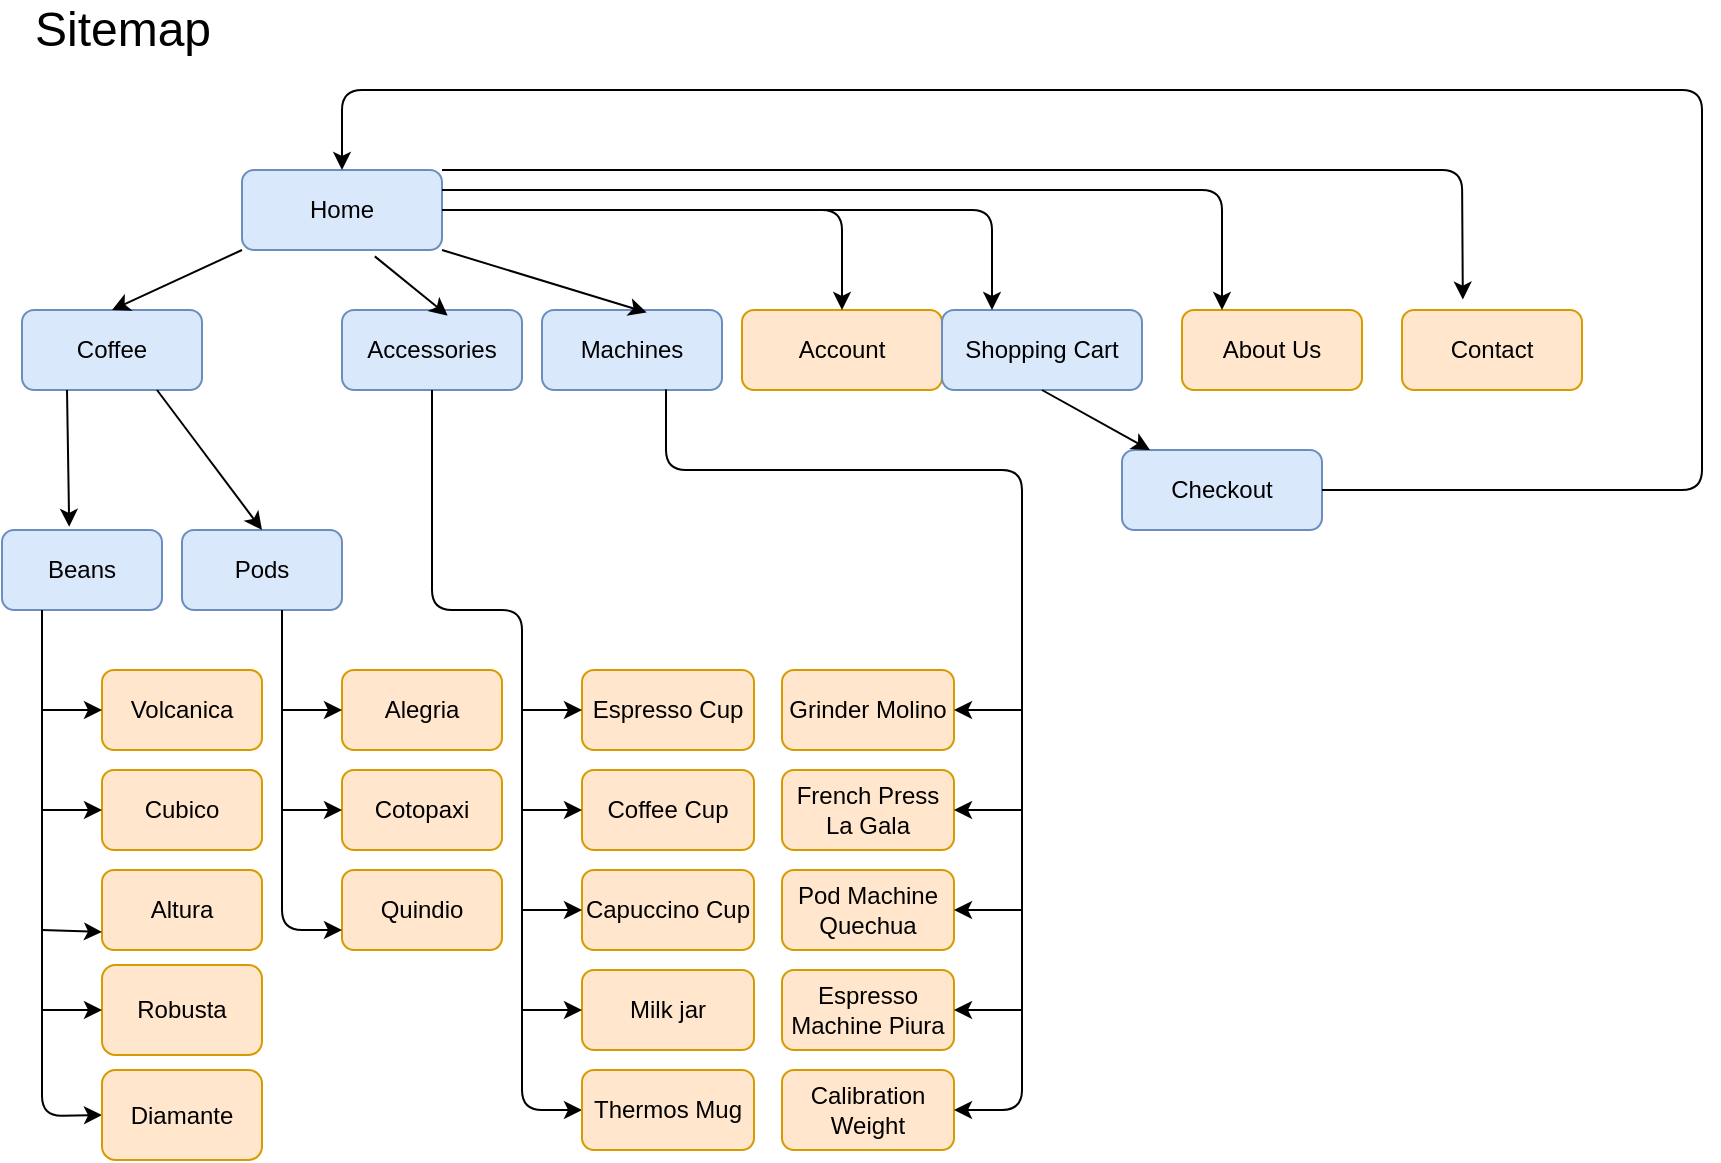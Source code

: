 <mxfile version="13.6.2" type="device"><diagram id="-ktcdLmEwKxKfZ-7KV3q" name="Page-1"><mxGraphModel dx="998" dy="548" grid="1" gridSize="10" guides="1" tooltips="1" connect="1" arrows="1" fold="1" page="1" pageScale="1" pageWidth="827" pageHeight="1169" math="0" shadow="0"><root><mxCell id="0"/><mxCell id="1" parent="0"/><mxCell id="hET1MDf63x7qR1WGXFxS-1" value="Home" style="rounded=1;whiteSpace=wrap;html=1;fillColor=#dae8fc;strokeColor=#6c8ebf;" parent="1" vertex="1"><mxGeometry x="130" y="100" width="100" height="40" as="geometry"/></mxCell><mxCell id="hET1MDf63x7qR1WGXFxS-2" value="Coffee" style="rounded=1;whiteSpace=wrap;html=1;fillColor=#dae8fc;strokeColor=#6c8ebf;" parent="1" vertex="1"><mxGeometry x="20" y="170" width="90" height="40" as="geometry"/></mxCell><mxCell id="hET1MDf63x7qR1WGXFxS-4" value="Accessories" style="rounded=1;whiteSpace=wrap;html=1;fillColor=#dae8fc;strokeColor=#6c8ebf;" parent="1" vertex="1"><mxGeometry x="180" y="170" width="90" height="40" as="geometry"/></mxCell><mxCell id="hET1MDf63x7qR1WGXFxS-5" value="Account" style="rounded=1;whiteSpace=wrap;html=1;fillColor=#ffe6cc;strokeColor=#d79b00;" parent="1" vertex="1"><mxGeometry x="380" y="170" width="100" height="40" as="geometry"/></mxCell><mxCell id="hET1MDf63x7qR1WGXFxS-6" value="Shopping Cart" style="rounded=1;whiteSpace=wrap;html=1;fillColor=#dae8fc;strokeColor=#6c8ebf;" parent="1" vertex="1"><mxGeometry x="480" y="170" width="100" height="40" as="geometry"/></mxCell><mxCell id="hET1MDf63x7qR1WGXFxS-7" value="Checkout" style="rounded=1;whiteSpace=wrap;html=1;fillColor=#dae8fc;strokeColor=#6c8ebf;" parent="1" vertex="1"><mxGeometry x="570" y="240" width="100" height="40" as="geometry"/></mxCell><mxCell id="hET1MDf63x7qR1WGXFxS-8" value="About Us" style="rounded=1;whiteSpace=wrap;html=1;fillColor=#ffe6cc;strokeColor=#d79b00;" parent="1" vertex="1"><mxGeometry x="600" y="170" width="90" height="40" as="geometry"/></mxCell><mxCell id="hET1MDf63x7qR1WGXFxS-9" value="Contact" style="rounded=1;whiteSpace=wrap;html=1;fillColor=#ffe6cc;strokeColor=#d79b00;" parent="1" vertex="1"><mxGeometry x="710" y="170" width="90" height="40" as="geometry"/></mxCell><mxCell id="hET1MDf63x7qR1WGXFxS-10" value="Beans" style="rounded=1;whiteSpace=wrap;html=1;fillColor=#dae8fc;strokeColor=#6c8ebf;" parent="1" vertex="1"><mxGeometry x="10" y="280" width="80" height="40" as="geometry"/></mxCell><mxCell id="hET1MDf63x7qR1WGXFxS-11" value="Pods" style="rounded=1;whiteSpace=wrap;html=1;fillColor=#dae8fc;strokeColor=#6c8ebf;" parent="1" vertex="1"><mxGeometry x="100" y="280" width="80" height="40" as="geometry"/></mxCell><mxCell id="hET1MDf63x7qR1WGXFxS-12" value="" style="endArrow=classic;html=1;exitX=0;exitY=1;exitDx=0;exitDy=0;entryX=0.5;entryY=0;entryDx=0;entryDy=0;" parent="1" source="hET1MDf63x7qR1WGXFxS-1" target="hET1MDf63x7qR1WGXFxS-2" edge="1"><mxGeometry width="50" height="50" relative="1" as="geometry"><mxPoint x="390" y="310" as="sourcePoint"/><mxPoint x="440" y="260" as="targetPoint"/></mxGeometry></mxCell><mxCell id="hET1MDf63x7qR1WGXFxS-14" value="" style="endArrow=classic;html=1;exitX=0.664;exitY=1.08;exitDx=0;exitDy=0;entryX=0.587;entryY=0.07;entryDx=0;entryDy=0;entryPerimeter=0;exitPerimeter=0;" parent="1" source="hET1MDf63x7qR1WGXFxS-1" edge="1" target="hET1MDf63x7qR1WGXFxS-4"><mxGeometry width="50" height="50" relative="1" as="geometry"><mxPoint x="390" y="310" as="sourcePoint"/><mxPoint x="300" y="170" as="targetPoint"/><Array as="points"/></mxGeometry></mxCell><mxCell id="hET1MDf63x7qR1WGXFxS-15" value="" style="endArrow=classic;html=1;exitX=1;exitY=0.5;exitDx=0;exitDy=0;entryX=0.5;entryY=0;entryDx=0;entryDy=0;" parent="1" source="hET1MDf63x7qR1WGXFxS-1" edge="1" target="hET1MDf63x7qR1WGXFxS-5"><mxGeometry width="50" height="50" relative="1" as="geometry"><mxPoint x="390" y="310" as="sourcePoint"/><mxPoint x="380" y="167" as="targetPoint"/><Array as="points"><mxPoint x="430" y="120"/></Array></mxGeometry></mxCell><mxCell id="hET1MDf63x7qR1WGXFxS-16" value="" style="endArrow=classic;html=1;entryX=0.338;entryY=-0.13;entryDx=0;entryDy=0;entryPerimeter=0;" parent="1" target="hET1MDf63x7qR1WGXFxS-9" edge="1"><mxGeometry width="50" height="50" relative="1" as="geometry"><mxPoint x="230" y="100" as="sourcePoint"/><mxPoint x="780" y="100" as="targetPoint"/><Array as="points"><mxPoint x="740" y="100"/></Array></mxGeometry></mxCell><mxCell id="hET1MDf63x7qR1WGXFxS-17" value="" style="endArrow=classic;html=1;exitX=1;exitY=0.25;exitDx=0;exitDy=0;" parent="1" source="hET1MDf63x7qR1WGXFxS-1" edge="1"><mxGeometry width="50" height="50" relative="1" as="geometry"><mxPoint x="390" y="310" as="sourcePoint"/><mxPoint x="620" y="170" as="targetPoint"/><Array as="points"><mxPoint x="620" y="110"/></Array></mxGeometry></mxCell><mxCell id="hET1MDf63x7qR1WGXFxS-18" value="" style="endArrow=classic;html=1;exitX=1;exitY=0.5;exitDx=0;exitDy=0;entryX=0.25;entryY=0;entryDx=0;entryDy=0;" parent="1" source="hET1MDf63x7qR1WGXFxS-1" target="hET1MDf63x7qR1WGXFxS-6" edge="1"><mxGeometry width="50" height="50" relative="1" as="geometry"><mxPoint x="390" y="310" as="sourcePoint"/><mxPoint x="550" y="120" as="targetPoint"/><Array as="points"><mxPoint x="505" y="120"/></Array></mxGeometry></mxCell><mxCell id="hET1MDf63x7qR1WGXFxS-19" value="" style="endArrow=classic;html=1;exitX=0.5;exitY=1;exitDx=0;exitDy=0;" parent="1" source="hET1MDf63x7qR1WGXFxS-6" target="hET1MDf63x7qR1WGXFxS-7" edge="1"><mxGeometry width="50" height="50" relative="1" as="geometry"><mxPoint x="390" y="310" as="sourcePoint"/><mxPoint x="440" y="260" as="targetPoint"/></mxGeometry></mxCell><mxCell id="hET1MDf63x7qR1WGXFxS-20" value="" style="endArrow=classic;html=1;exitX=0.25;exitY=1;exitDx=0;exitDy=0;entryX=0.42;entryY=-0.04;entryDx=0;entryDy=0;entryPerimeter=0;" parent="1" source="hET1MDf63x7qR1WGXFxS-2" target="hET1MDf63x7qR1WGXFxS-10" edge="1"><mxGeometry width="50" height="50" relative="1" as="geometry"><mxPoint x="390" y="310" as="sourcePoint"/><mxPoint x="440" y="260" as="targetPoint"/></mxGeometry></mxCell><mxCell id="hET1MDf63x7qR1WGXFxS-21" value="" style="endArrow=classic;html=1;exitX=0.75;exitY=1;exitDx=0;exitDy=0;entryX=0.5;entryY=0;entryDx=0;entryDy=0;" parent="1" source="hET1MDf63x7qR1WGXFxS-2" target="hET1MDf63x7qR1WGXFxS-11" edge="1"><mxGeometry width="50" height="50" relative="1" as="geometry"><mxPoint x="390" y="310" as="sourcePoint"/><mxPoint x="440" y="260" as="targetPoint"/></mxGeometry></mxCell><mxCell id="hET1MDf63x7qR1WGXFxS-28" value="Volcanica" style="rounded=1;whiteSpace=wrap;html=1;fillColor=#ffe6cc;strokeColor=#d79b00;" parent="1" vertex="1"><mxGeometry x="60" y="350" width="80" height="40" as="geometry"/></mxCell><mxCell id="hET1MDf63x7qR1WGXFxS-29" value="Cubico" style="rounded=1;whiteSpace=wrap;html=1;fillColor=#ffe6cc;strokeColor=#d79b00;" parent="1" vertex="1"><mxGeometry x="60" y="400" width="80" height="40" as="geometry"/></mxCell><mxCell id="hET1MDf63x7qR1WGXFxS-30" value="Altura" style="rounded=1;whiteSpace=wrap;html=1;fillColor=#ffe6cc;strokeColor=#d79b00;" parent="1" vertex="1"><mxGeometry x="60" y="450" width="80" height="40" as="geometry"/></mxCell><mxCell id="hET1MDf63x7qR1WGXFxS-31" value="Robusta" style="rounded=1;whiteSpace=wrap;html=1;fillColor=#ffe6cc;strokeColor=#d79b00;" parent="1" vertex="1"><mxGeometry x="60" y="497.5" width="80" height="45" as="geometry"/></mxCell><mxCell id="hET1MDf63x7qR1WGXFxS-32" value="" style="endArrow=classic;html=1;exitX=0.25;exitY=1;exitDx=0;exitDy=0;entryX=0;entryY=0.5;entryDx=0;entryDy=0;" parent="1" source="hET1MDf63x7qR1WGXFxS-10" target="1fekSlbMH4kqLGk3wrUo-1" edge="1"><mxGeometry width="50" height="50" relative="1" as="geometry"><mxPoint x="390" y="470" as="sourcePoint"/><mxPoint x="30" y="530" as="targetPoint"/><Array as="points"><mxPoint x="30" y="350"/><mxPoint x="30" y="573"/></Array></mxGeometry></mxCell><mxCell id="hET1MDf63x7qR1WGXFxS-33" value="" style="endArrow=classic;html=1;" parent="1" edge="1"><mxGeometry width="50" height="50" relative="1" as="geometry"><mxPoint x="30" y="480" as="sourcePoint"/><mxPoint x="60" y="481" as="targetPoint"/></mxGeometry></mxCell><mxCell id="hET1MDf63x7qR1WGXFxS-34" value="" style="endArrow=classic;html=1;" parent="1" edge="1"><mxGeometry width="50" height="50" relative="1" as="geometry"><mxPoint x="30" y="420" as="sourcePoint"/><mxPoint x="60" y="420" as="targetPoint"/></mxGeometry></mxCell><mxCell id="hET1MDf63x7qR1WGXFxS-35" value="" style="endArrow=classic;html=1;entryX=0;entryY=0.5;entryDx=0;entryDy=0;" parent="1" target="hET1MDf63x7qR1WGXFxS-28" edge="1"><mxGeometry width="50" height="50" relative="1" as="geometry"><mxPoint x="30" y="370" as="sourcePoint"/><mxPoint x="440" y="420" as="targetPoint"/></mxGeometry></mxCell><mxCell id="hET1MDf63x7qR1WGXFxS-36" value="Alegria" style="rounded=1;whiteSpace=wrap;html=1;fillColor=#ffe6cc;strokeColor=#d79b00;" parent="1" vertex="1"><mxGeometry x="180" y="350" width="80" height="40" as="geometry"/></mxCell><mxCell id="hET1MDf63x7qR1WGXFxS-37" value="Cotopaxi" style="rounded=1;whiteSpace=wrap;html=1;fillColor=#ffe6cc;strokeColor=#d79b00;" parent="1" vertex="1"><mxGeometry x="180" y="400" width="80" height="40" as="geometry"/></mxCell><mxCell id="hET1MDf63x7qR1WGXFxS-38" value="Quindio" style="rounded=1;whiteSpace=wrap;html=1;fillColor=#ffe6cc;strokeColor=#d79b00;" parent="1" vertex="1"><mxGeometry x="180" y="450" width="80" height="40" as="geometry"/></mxCell><mxCell id="hET1MDf63x7qR1WGXFxS-41" value="" style="endArrow=classic;html=1;exitX=1;exitY=0.5;exitDx=0;exitDy=0;entryX=0.5;entryY=0;entryDx=0;entryDy=0;" parent="1" source="hET1MDf63x7qR1WGXFxS-7" target="hET1MDf63x7qR1WGXFxS-1" edge="1"><mxGeometry width="50" height="50" relative="1" as="geometry"><mxPoint x="390" y="310" as="sourcePoint"/><mxPoint x="120" y="60" as="targetPoint"/><Array as="points"><mxPoint x="860" y="260"/><mxPoint x="860" y="60"/><mxPoint x="180" y="60"/></Array></mxGeometry></mxCell><mxCell id="hET1MDf63x7qR1WGXFxS-42" value="" style="endArrow=classic;html=1;entryX=0;entryY=0.5;entryDx=0;entryDy=0;" parent="1" target="hET1MDf63x7qR1WGXFxS-36" edge="1"><mxGeometry width="50" height="50" relative="1" as="geometry"><mxPoint x="150" y="370" as="sourcePoint"/><mxPoint x="440" y="260" as="targetPoint"/></mxGeometry></mxCell><mxCell id="hET1MDf63x7qR1WGXFxS-43" value="" style="endArrow=classic;html=1;entryX=0;entryY=0.5;entryDx=0;entryDy=0;" parent="1" target="hET1MDf63x7qR1WGXFxS-37" edge="1"><mxGeometry width="50" height="50" relative="1" as="geometry"><mxPoint x="150" y="420" as="sourcePoint"/><mxPoint x="440" y="260" as="targetPoint"/></mxGeometry></mxCell><mxCell id="hET1MDf63x7qR1WGXFxS-45" value="Espresso Cup" style="rounded=1;whiteSpace=wrap;html=1;fillColor=#ffe6cc;strokeColor=#d79b00;" parent="1" vertex="1"><mxGeometry x="300" y="350" width="86" height="40" as="geometry"/></mxCell><mxCell id="hET1MDf63x7qR1WGXFxS-46" value="Coffee Cup" style="rounded=1;whiteSpace=wrap;html=1;fillColor=#ffe6cc;strokeColor=#d79b00;" parent="1" vertex="1"><mxGeometry x="300" y="400" width="86" height="40" as="geometry"/></mxCell><mxCell id="hET1MDf63x7qR1WGXFxS-47" value="Capuccino Cup" style="rounded=1;whiteSpace=wrap;html=1;fillColor=#ffe6cc;strokeColor=#d79b00;" parent="1" vertex="1"><mxGeometry x="300" y="450" width="86" height="40" as="geometry"/></mxCell><mxCell id="hET1MDf63x7qR1WGXFxS-50" value="" style="endArrow=classic;html=1;exitX=0.5;exitY=1;exitDx=0;exitDy=0;entryX=0;entryY=0.5;entryDx=0;entryDy=0;" parent="1" target="1fekSlbMH4kqLGk3wrUo-11" edge="1" source="hET1MDf63x7qR1WGXFxS-4"><mxGeometry width="50" height="50" relative="1" as="geometry"><mxPoint x="280" y="320" as="sourcePoint"/><mxPoint x="270" y="480" as="targetPoint"/><Array as="points"><mxPoint x="225" y="320"/><mxPoint x="270" y="320"/><mxPoint x="270" y="570"/></Array></mxGeometry></mxCell><mxCell id="hET1MDf63x7qR1WGXFxS-53" value="&lt;div style=&quot;text-align: justify&quot;&gt;&lt;span style=&quot;font-size: 24px&quot;&gt;Sitemap&lt;/span&gt;&lt;/div&gt;" style="text;html=1;align=center;verticalAlign=middle;resizable=0;points=[];autosize=1;" parent="1" vertex="1"><mxGeometry x="20" y="20" width="100" height="20" as="geometry"/></mxCell><mxCell id="1fekSlbMH4kqLGk3wrUo-1" value="Diamante" style="rounded=1;whiteSpace=wrap;html=1;fillColor=#ffe6cc;strokeColor=#d79b00;" vertex="1" parent="1"><mxGeometry x="60" y="550" width="80" height="45" as="geometry"/></mxCell><mxCell id="1fekSlbMH4kqLGk3wrUo-3" value="" style="endArrow=classic;html=1;entryX=0;entryY=0.75;entryDx=0;entryDy=0;" edge="1" parent="1" target="hET1MDf63x7qR1WGXFxS-38"><mxGeometry width="50" height="50" relative="1" as="geometry"><mxPoint x="150" y="320" as="sourcePoint"/><mxPoint x="160" y="490" as="targetPoint"/><Array as="points"><mxPoint x="150" y="400"/><mxPoint x="150" y="480"/></Array></mxGeometry></mxCell><mxCell id="1fekSlbMH4kqLGk3wrUo-7" value="" style="endArrow=classic;html=1;" edge="1" parent="1" target="hET1MDf63x7qR1WGXFxS-46"><mxGeometry width="50" height="50" relative="1" as="geometry"><mxPoint x="270" y="420" as="sourcePoint"/><mxPoint x="160" y="420" as="targetPoint"/></mxGeometry></mxCell><mxCell id="1fekSlbMH4kqLGk3wrUo-8" value="" style="endArrow=classic;html=1;entryX=0;entryY=0.5;entryDx=0;entryDy=0;" edge="1" parent="1" target="hET1MDf63x7qR1WGXFxS-45"><mxGeometry width="50" height="50" relative="1" as="geometry"><mxPoint x="270" y="370" as="sourcePoint"/><mxPoint x="160" y="420" as="targetPoint"/></mxGeometry></mxCell><mxCell id="1fekSlbMH4kqLGk3wrUo-9" value="Milk jar" style="rounded=1;whiteSpace=wrap;html=1;fillColor=#ffe6cc;strokeColor=#d79b00;" vertex="1" parent="1"><mxGeometry x="300" y="500" width="86" height="40" as="geometry"/></mxCell><mxCell id="1fekSlbMH4kqLGk3wrUo-11" value="Thermos Mug" style="rounded=1;whiteSpace=wrap;html=1;fillColor=#ffe6cc;strokeColor=#d79b00;" vertex="1" parent="1"><mxGeometry x="300" y="550" width="86" height="40" as="geometry"/></mxCell><mxCell id="1fekSlbMH4kqLGk3wrUo-14" value="Machines" style="rounded=1;whiteSpace=wrap;html=1;fillColor=#dae8fc;strokeColor=#6c8ebf;" vertex="1" parent="1"><mxGeometry x="280" y="170" width="90" height="40" as="geometry"/></mxCell><mxCell id="1fekSlbMH4kqLGk3wrUo-15" value="" style="endArrow=classic;html=1;exitX=1;exitY=1;exitDx=0;exitDy=0;entryX=0.582;entryY=0.03;entryDx=0;entryDy=0;entryPerimeter=0;" edge="1" parent="1" source="hET1MDf63x7qR1WGXFxS-1" target="1fekSlbMH4kqLGk3wrUo-14"><mxGeometry width="50" height="50" relative="1" as="geometry"><mxPoint x="110" y="310" as="sourcePoint"/><mxPoint x="160" y="260" as="targetPoint"/></mxGeometry></mxCell><mxCell id="1fekSlbMH4kqLGk3wrUo-16" value="Grinder Molino" style="rounded=1;whiteSpace=wrap;html=1;fillColor=#ffe6cc;strokeColor=#d79b00;" vertex="1" parent="1"><mxGeometry x="400" y="350" width="86" height="40" as="geometry"/></mxCell><mxCell id="1fekSlbMH4kqLGk3wrUo-18" value="French Press La Gala" style="rounded=1;whiteSpace=wrap;html=1;fillColor=#ffe6cc;strokeColor=#d79b00;" vertex="1" parent="1"><mxGeometry x="400" y="400" width="86" height="40" as="geometry"/></mxCell><mxCell id="1fekSlbMH4kqLGk3wrUo-19" value="Pod Machine Quechua" style="rounded=1;whiteSpace=wrap;html=1;fillColor=#ffe6cc;strokeColor=#d79b00;" vertex="1" parent="1"><mxGeometry x="400" y="450" width="86" height="40" as="geometry"/></mxCell><mxCell id="1fekSlbMH4kqLGk3wrUo-20" value="Espresso Machine Piura" style="rounded=1;whiteSpace=wrap;html=1;fillColor=#ffe6cc;strokeColor=#d79b00;" vertex="1" parent="1"><mxGeometry x="400" y="500" width="86" height="40" as="geometry"/></mxCell><mxCell id="1fekSlbMH4kqLGk3wrUo-21" value="Calibration Weight" style="rounded=1;whiteSpace=wrap;html=1;fillColor=#ffe6cc;strokeColor=#d79b00;" vertex="1" parent="1"><mxGeometry x="400" y="550" width="86" height="40" as="geometry"/></mxCell><mxCell id="1fekSlbMH4kqLGk3wrUo-22" value="" style="endArrow=classic;html=1;exitX=0.689;exitY=0.99;exitDx=0;exitDy=0;exitPerimeter=0;entryX=1;entryY=0.5;entryDx=0;entryDy=0;" edge="1" parent="1" source="1fekSlbMH4kqLGk3wrUo-14" target="1fekSlbMH4kqLGk3wrUo-21"><mxGeometry width="50" height="50" relative="1" as="geometry"><mxPoint x="110" y="470" as="sourcePoint"/><mxPoint x="520" y="580" as="targetPoint"/><Array as="points"><mxPoint x="342" y="250"/><mxPoint x="520" y="250"/><mxPoint x="520" y="570"/></Array></mxGeometry></mxCell><mxCell id="1fekSlbMH4kqLGk3wrUo-23" value="" style="endArrow=classic;html=1;entryX=1;entryY=0.5;entryDx=0;entryDy=0;" edge="1" parent="1" target="1fekSlbMH4kqLGk3wrUo-20"><mxGeometry width="50" height="50" relative="1" as="geometry"><mxPoint x="520" y="520" as="sourcePoint"/><mxPoint x="160" y="260" as="targetPoint"/></mxGeometry></mxCell><mxCell id="1fekSlbMH4kqLGk3wrUo-24" value="" style="endArrow=classic;html=1;entryX=1;entryY=0.5;entryDx=0;entryDy=0;" edge="1" parent="1" target="1fekSlbMH4kqLGk3wrUo-19"><mxGeometry width="50" height="50" relative="1" as="geometry"><mxPoint x="520" y="470" as="sourcePoint"/><mxPoint x="496" y="530" as="targetPoint"/></mxGeometry></mxCell><mxCell id="1fekSlbMH4kqLGk3wrUo-25" value="" style="endArrow=classic;html=1;entryX=1;entryY=0.5;entryDx=0;entryDy=0;" edge="1" parent="1" target="1fekSlbMH4kqLGk3wrUo-18"><mxGeometry width="50" height="50" relative="1" as="geometry"><mxPoint x="520" y="420" as="sourcePoint"/><mxPoint x="496" y="480" as="targetPoint"/></mxGeometry></mxCell><mxCell id="1fekSlbMH4kqLGk3wrUo-26" value="" style="endArrow=classic;html=1;entryX=1;entryY=0.5;entryDx=0;entryDy=0;" edge="1" parent="1" target="1fekSlbMH4kqLGk3wrUo-16"><mxGeometry width="50" height="50" relative="1" as="geometry"><mxPoint x="520" y="370" as="sourcePoint"/><mxPoint x="496" y="430" as="targetPoint"/></mxGeometry></mxCell><mxCell id="1fekSlbMH4kqLGk3wrUo-27" value="" style="endArrow=classic;html=1;entryX=0;entryY=0.5;entryDx=0;entryDy=0;" edge="1" parent="1" target="hET1MDf63x7qR1WGXFxS-31"><mxGeometry width="50" height="50" relative="1" as="geometry"><mxPoint x="30" y="520" as="sourcePoint"/><mxPoint x="410" y="420" as="targetPoint"/></mxGeometry></mxCell><mxCell id="1fekSlbMH4kqLGk3wrUo-28" value="" style="endArrow=classic;html=1;" edge="1" parent="1" target="hET1MDf63x7qR1WGXFxS-47"><mxGeometry width="50" height="50" relative="1" as="geometry"><mxPoint x="270" y="470" as="sourcePoint"/><mxPoint x="410" y="420" as="targetPoint"/></mxGeometry></mxCell><mxCell id="1fekSlbMH4kqLGk3wrUo-29" value="" style="endArrow=classic;html=1;" edge="1" parent="1" target="1fekSlbMH4kqLGk3wrUo-9"><mxGeometry width="50" height="50" relative="1" as="geometry"><mxPoint x="270" y="520" as="sourcePoint"/><mxPoint x="410" y="420" as="targetPoint"/></mxGeometry></mxCell></root></mxGraphModel></diagram></mxfile>